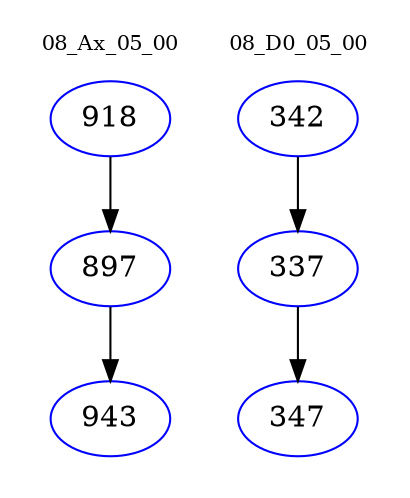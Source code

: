 digraph{
subgraph cluster_0 {
color = white
label = "08_Ax_05_00";
fontsize=10;
T0_918 [label="918", color="blue"]
T0_918 -> T0_897 [color="black"]
T0_897 [label="897", color="blue"]
T0_897 -> T0_943 [color="black"]
T0_943 [label="943", color="blue"]
}
subgraph cluster_1 {
color = white
label = "08_D0_05_00";
fontsize=10;
T1_342 [label="342", color="blue"]
T1_342 -> T1_337 [color="black"]
T1_337 [label="337", color="blue"]
T1_337 -> T1_347 [color="black"]
T1_347 [label="347", color="blue"]
}
}
